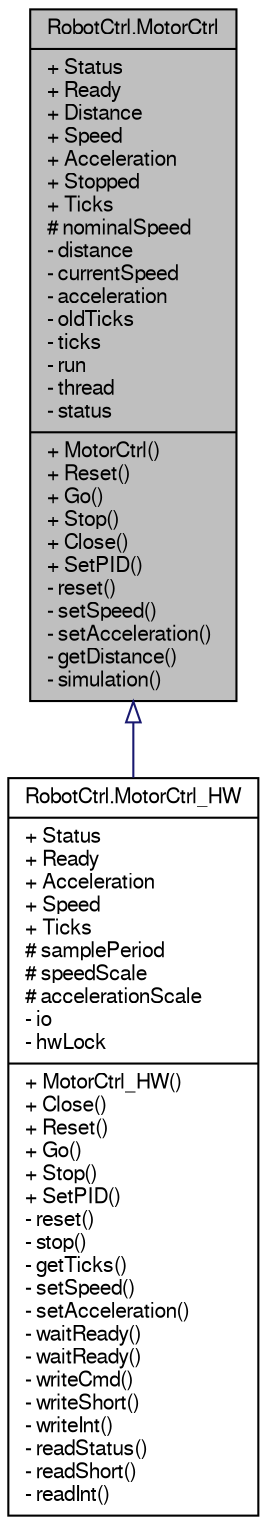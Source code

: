 digraph G
{
  edge [fontname="FreeSans",fontsize="10",labelfontname="FreeSans",labelfontsize="10"];
  node [fontname="FreeSans",fontsize="10",shape=record];
  Node1 [label="{RobotCtrl.MotorCtrl\n|+ Status\l+ Ready\l+ Distance\l+ Speed\l+ Acceleration\l+ Stopped\l+ Ticks\l# nominalSpeed\l- distance\l- currentSpeed\l- acceleration\l- oldTicks\l- ticks\l- run\l- thread\l- status\l|+ MotorCtrl()\l+ Reset()\l+ Go()\l+ Stop()\l+ Close()\l+ SetPID()\l- reset()\l- setSpeed()\l- setAcceleration()\l- getDistance()\l- simulation()\l}",height=0.2,width=0.4,color="black", fillcolor="grey75", style="filled" fontcolor="black"];
  Node1 -> Node2 [dir=back,color="midnightblue",fontsize="10",style="solid",arrowtail="empty"];
  Node2 [label="{RobotCtrl.MotorCtrl_HW\n|+ Status\l+ Ready\l+ Acceleration\l+ Speed\l+ Ticks\l# samplePeriod\l# speedScale\l# accelerationScale\l- io\l- hwLock\l|+ MotorCtrl_HW()\l+ Close()\l+ Reset()\l+ Go()\l+ Stop()\l+ SetPID()\l- reset()\l- stop()\l- getTicks()\l- setSpeed()\l- setAcceleration()\l- waitReady()\l- waitReady()\l- writeCmd()\l- writeShort()\l- writeInt()\l- readStatus()\l- readShort()\l- readInt()\l}",height=0.2,width=0.4,color="black", fillcolor="white", style="filled",URL="$class_robot_ctrl_1_1_motor_ctrl___h_w.html",tooltip="MotorCtrl_HW erbt von MotorCtrl und setzt die Kommandos auf die Robot Hardware ab..."];
}
